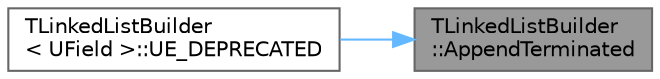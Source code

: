digraph "TLinkedListBuilder::AppendTerminated"
{
 // INTERACTIVE_SVG=YES
 // LATEX_PDF_SIZE
  bgcolor="transparent";
  edge [fontname=Helvetica,fontsize=10,labelfontname=Helvetica,labelfontsize=10];
  node [fontname=Helvetica,fontsize=10,shape=box,height=0.2,width=0.4];
  rankdir="RL";
  Node1 [id="Node000001",label="TLinkedListBuilder\l::AppendTerminated",height=0.2,width=0.4,color="gray40", fillcolor="grey60", style="filled", fontcolor="black",tooltip=" "];
  Node1 -> Node2 [id="edge1_Node000001_Node000002",dir="back",color="steelblue1",style="solid",tooltip=" "];
  Node2 [id="Node000002",label="TLinkedListBuilder\l\< UField \>::UE_DEPRECATED",height=0.2,width=0.4,color="grey40", fillcolor="white", style="filled",URL="$d8/dde/structTLinkedListBuilder.html#a83a7da87bc7c3c24976f9868e1ce563d",tooltip=" "];
}
